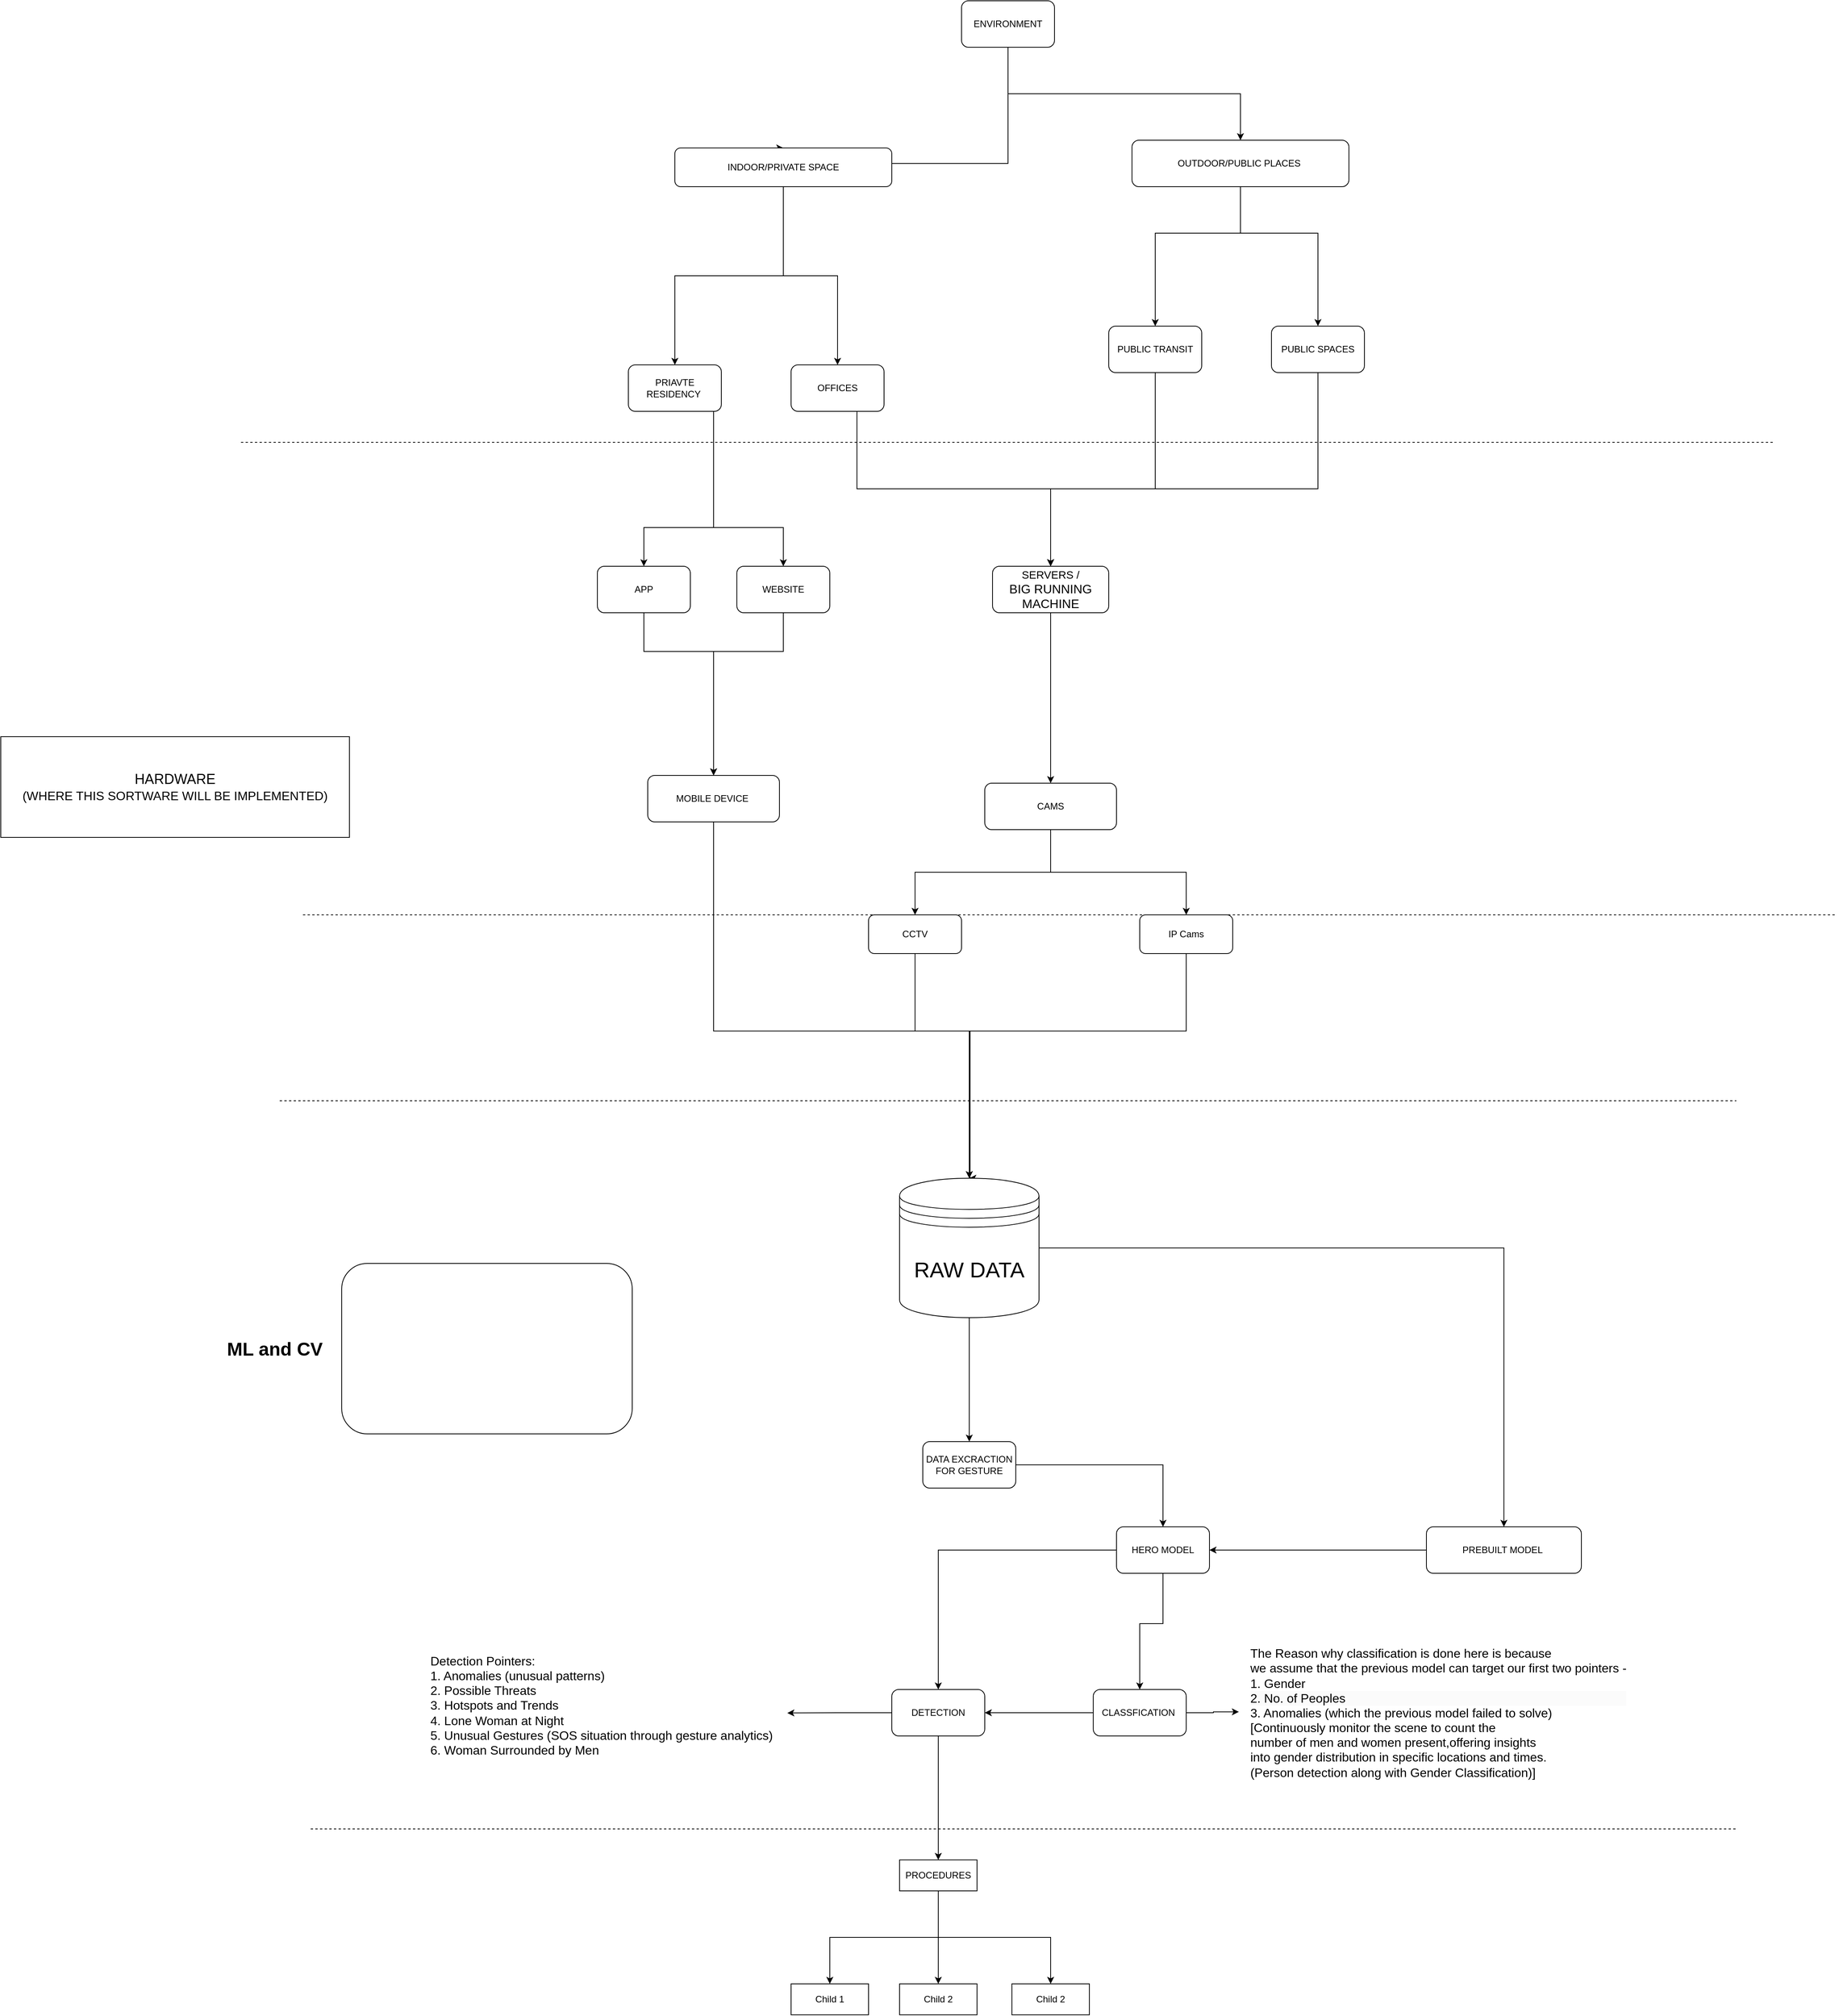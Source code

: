 <mxfile version="24.7.7">
  <diagram name="Page-1" id="oe9PQEnj7CZM9wompqn2">
    <mxGraphModel dx="5722" dy="238" grid="1" gridSize="10" guides="1" tooltips="1" connect="1" arrows="1" fold="1" page="1" pageScale="1" pageWidth="850" pageHeight="1100" math="0" shadow="0">
      <root>
        <mxCell id="0" />
        <mxCell id="1" parent="0" />
        <mxCell id="Kr9c1GuOgurX0YWUTEC0-3" style="edgeStyle=orthogonalEdgeStyle;rounded=0;orthogonalLoop=1;jettySize=auto;html=1;entryX=0.5;entryY=0;entryDx=0;entryDy=0;" parent="1" source="Kr9c1GuOgurX0YWUTEC0-5" target="Kr9c1GuOgurX0YWUTEC0-6" edge="1">
          <mxGeometry relative="1" as="geometry">
            <mxPoint x="-1790" y="1380" as="targetPoint" />
            <Array as="points">
              <mxPoint x="-1790" y="1350" />
              <mxPoint x="-2140" y="1350" />
            </Array>
          </mxGeometry>
        </mxCell>
        <mxCell id="Kr9c1GuOgurX0YWUTEC0-4" style="edgeStyle=orthogonalEdgeStyle;rounded=0;orthogonalLoop=1;jettySize=auto;html=1;exitX=1;exitY=0.5;exitDx=0;exitDy=0;entryX=0.5;entryY=0;entryDx=0;entryDy=0;" parent="1" source="Kr9c1GuOgurX0YWUTEC0-5" target="Kr9c1GuOgurX0YWUTEC0-8" edge="1">
          <mxGeometry relative="1" as="geometry">
            <Array as="points">
              <mxPoint x="-1790" y="1170" />
              <mxPoint x="-1790" y="1260" />
              <mxPoint x="-1490" y="1260" />
            </Array>
          </mxGeometry>
        </mxCell>
        <mxCell id="Kr9c1GuOgurX0YWUTEC0-5" value="ENVIRONMENT" style="rounded=1;whiteSpace=wrap;html=1;" parent="1" vertex="1">
          <mxGeometry x="-1850" y="1140" width="120" height="60" as="geometry" />
        </mxCell>
        <mxCell id="8AJmyJcuYFiKS0aLFWDZ-4" style="edgeStyle=orthogonalEdgeStyle;rounded=0;orthogonalLoop=1;jettySize=auto;html=1;entryX=0.5;entryY=0;entryDx=0;entryDy=0;" parent="1" source="Kr9c1GuOgurX0YWUTEC0-6" target="8AJmyJcuYFiKS0aLFWDZ-1" edge="1">
          <mxGeometry relative="1" as="geometry" />
        </mxCell>
        <mxCell id="8AJmyJcuYFiKS0aLFWDZ-5" style="edgeStyle=orthogonalEdgeStyle;rounded=0;orthogonalLoop=1;jettySize=auto;html=1;entryX=0.5;entryY=0;entryDx=0;entryDy=0;" parent="1" source="Kr9c1GuOgurX0YWUTEC0-6" target="8AJmyJcuYFiKS0aLFWDZ-2" edge="1">
          <mxGeometry relative="1" as="geometry" />
        </mxCell>
        <mxCell id="Kr9c1GuOgurX0YWUTEC0-6" value="INDOOR/PRIVATE SPACE" style="rounded=1;whiteSpace=wrap;html=1;" parent="1" vertex="1">
          <mxGeometry x="-2220" y="1330" width="280" height="50" as="geometry" />
        </mxCell>
        <mxCell id="Kr9c1GuOgurX0YWUTEC0-7" style="edgeStyle=orthogonalEdgeStyle;rounded=0;orthogonalLoop=1;jettySize=auto;html=1;entryX=0.5;entryY=0;entryDx=0;entryDy=0;exitX=0.5;exitY=1;exitDx=0;exitDy=0;" parent="1" source="Kr9c1GuOgurX0YWUTEC0-8" target="Kr9c1GuOgurX0YWUTEC0-9" edge="1">
          <mxGeometry relative="1" as="geometry">
            <mxPoint x="-1490" y="1440" as="sourcePoint" />
            <Array as="points">
              <mxPoint x="-1490" y="1440" />
              <mxPoint x="-1600" y="1440" />
            </Array>
          </mxGeometry>
        </mxCell>
        <mxCell id="Kr9c1GuOgurX0YWUTEC0-13" style="edgeStyle=orthogonalEdgeStyle;rounded=0;orthogonalLoop=1;jettySize=auto;html=1;entryX=0.5;entryY=0;entryDx=0;entryDy=0;" parent="1" source="Kr9c1GuOgurX0YWUTEC0-8" target="Kr9c1GuOgurX0YWUTEC0-10" edge="1">
          <mxGeometry relative="1" as="geometry">
            <mxPoint x="-1350" y="1490" as="targetPoint" />
            <Array as="points">
              <mxPoint x="-1490" y="1440" />
              <mxPoint x="-1390" y="1440" />
            </Array>
          </mxGeometry>
        </mxCell>
        <mxCell id="Kr9c1GuOgurX0YWUTEC0-8" value="OUTDOOR/PUBLIC PLACES&amp;nbsp;" style="rounded=1;whiteSpace=wrap;html=1;" parent="1" vertex="1">
          <mxGeometry x="-1630" y="1320" width="280" height="60" as="geometry" />
        </mxCell>
        <mxCell id="8jhD6OK0LzmyK6qxWqyf-7" style="edgeStyle=orthogonalEdgeStyle;rounded=0;orthogonalLoop=1;jettySize=auto;html=1;exitX=0.5;exitY=1;exitDx=0;exitDy=0;entryX=0.5;entryY=0;entryDx=0;entryDy=0;" parent="1" source="Kr9c1GuOgurX0YWUTEC0-9" target="Kr9c1GuOgurX0YWUTEC0-23" edge="1">
          <mxGeometry relative="1" as="geometry">
            <Array as="points">
              <mxPoint x="-1600" y="1770" />
              <mxPoint x="-1735" y="1770" />
            </Array>
          </mxGeometry>
        </mxCell>
        <mxCell id="Kr9c1GuOgurX0YWUTEC0-9" value="PUBLIC TRANSIT" style="rounded=1;whiteSpace=wrap;html=1;" parent="1" vertex="1">
          <mxGeometry x="-1660" y="1560" width="120" height="60" as="geometry" />
        </mxCell>
        <mxCell id="8jhD6OK0LzmyK6qxWqyf-9" style="edgeStyle=orthogonalEdgeStyle;rounded=0;orthogonalLoop=1;jettySize=auto;html=1;exitX=0.5;exitY=1;exitDx=0;exitDy=0;entryX=0.5;entryY=0;entryDx=0;entryDy=0;" parent="1" source="Kr9c1GuOgurX0YWUTEC0-10" target="Kr9c1GuOgurX0YWUTEC0-23" edge="1">
          <mxGeometry relative="1" as="geometry">
            <Array as="points">
              <mxPoint x="-1390" y="1770" />
              <mxPoint x="-1735" y="1770" />
            </Array>
          </mxGeometry>
        </mxCell>
        <mxCell id="Kr9c1GuOgurX0YWUTEC0-10" value="PUBLIC SPACES" style="rounded=1;whiteSpace=wrap;html=1;" parent="1" vertex="1">
          <mxGeometry x="-1450" y="1560" width="120" height="60" as="geometry" />
        </mxCell>
        <mxCell id="8jhD6OK0LzmyK6qxWqyf-13" style="edgeStyle=orthogonalEdgeStyle;rounded=0;orthogonalLoop=1;jettySize=auto;html=1;exitX=0.5;exitY=1;exitDx=0;exitDy=0;entryX=0.5;entryY=0;entryDx=0;entryDy=0;" parent="1" source="Kr9c1GuOgurX0YWUTEC0-19" target="Kr9c1GuOgurX0YWUTEC0-31" edge="1">
          <mxGeometry relative="1" as="geometry">
            <Array as="points">
              <mxPoint x="-2260" y="1980" />
              <mxPoint x="-2170" y="1980" />
            </Array>
          </mxGeometry>
        </mxCell>
        <mxCell id="Kr9c1GuOgurX0YWUTEC0-19" value="APP" style="rounded=1;whiteSpace=wrap;html=1;" parent="1" vertex="1">
          <mxGeometry x="-2320" y="1870" width="120" height="60" as="geometry" />
        </mxCell>
        <mxCell id="8jhD6OK0LzmyK6qxWqyf-3" style="edgeStyle=orthogonalEdgeStyle;rounded=0;orthogonalLoop=1;jettySize=auto;html=1;exitX=0.5;exitY=0;exitDx=0;exitDy=0;entryX=0.5;entryY=0;entryDx=0;entryDy=0;" parent="1" target="Kr9c1GuOgurX0YWUTEC0-20" edge="1">
          <mxGeometry relative="1" as="geometry">
            <mxPoint x="-2170" y="1620" as="sourcePoint" />
            <Array as="points">
              <mxPoint x="-2170" y="1820" />
              <mxPoint x="-2080" y="1820" />
            </Array>
          </mxGeometry>
        </mxCell>
        <mxCell id="8jhD6OK0LzmyK6qxWqyf-14" style="edgeStyle=orthogonalEdgeStyle;rounded=0;orthogonalLoop=1;jettySize=auto;html=1;exitX=0.5;exitY=1;exitDx=0;exitDy=0;" parent="1" source="Kr9c1GuOgurX0YWUTEC0-20" edge="1">
          <mxGeometry relative="1" as="geometry">
            <mxPoint x="-2170" y="2140" as="targetPoint" />
            <Array as="points">
              <mxPoint x="-2080" y="1980" />
              <mxPoint x="-2170" y="1980" />
            </Array>
          </mxGeometry>
        </mxCell>
        <mxCell id="Kr9c1GuOgurX0YWUTEC0-20" value="WEBSITE" style="rounded=1;whiteSpace=wrap;html=1;" parent="1" vertex="1">
          <mxGeometry x="-2140" y="1870" width="120" height="60" as="geometry" />
        </mxCell>
        <mxCell id="8jhD6OK0LzmyK6qxWqyf-15" style="edgeStyle=orthogonalEdgeStyle;rounded=0;orthogonalLoop=1;jettySize=auto;html=1;exitX=0.5;exitY=1;exitDx=0;exitDy=0;entryX=0.5;entryY=0;entryDx=0;entryDy=0;" parent="1" source="Kr9c1GuOgurX0YWUTEC0-23" target="Kr9c1GuOgurX0YWUTEC0-32" edge="1">
          <mxGeometry relative="1" as="geometry" />
        </mxCell>
        <mxCell id="Kr9c1GuOgurX0YWUTEC0-23" value="&lt;font style=&quot;font-size: 14px;&quot;&gt;SERVERS /&lt;/font&gt;&lt;div&gt;&lt;font size=&quot;3&quot;&gt;BIG RUNNING MACHINE&lt;/font&gt;&lt;/div&gt;" style="rounded=1;whiteSpace=wrap;html=1;" parent="1" vertex="1">
          <mxGeometry x="-1810" y="1870" width="150" height="60" as="geometry" />
        </mxCell>
        <mxCell id="Kr9c1GuOgurX0YWUTEC0-29" value="&lt;font style=&quot;font-size: 18px;&quot;&gt;HARDWARE&lt;/font&gt;&lt;div&gt;&lt;font size=&quot;3&quot;&gt;(WHERE THIS SORTWARE WILL BE IMPLEMENTED)&lt;/font&gt;&lt;/div&gt;" style="rounded=0;whiteSpace=wrap;html=1;" parent="1" vertex="1">
          <mxGeometry x="-3090" y="2090" width="450" height="130" as="geometry" />
        </mxCell>
        <mxCell id="8jhD6OK0LzmyK6qxWqyf-18" style="edgeStyle=orthogonalEdgeStyle;rounded=0;orthogonalLoop=1;jettySize=auto;html=1;exitX=0.5;exitY=1;exitDx=0;exitDy=0;entryX=0.5;entryY=0;entryDx=0;entryDy=0;" parent="1" source="Kr9c1GuOgurX0YWUTEC0-31" target="IYhzoumVv45daOD4Cr5G-8" edge="1">
          <mxGeometry relative="1" as="geometry">
            <mxPoint x="-1840" y="2610" as="targetPoint" />
            <Array as="points">
              <mxPoint x="-2170" y="2470" />
              <mxPoint x="-1839" y="2470" />
              <mxPoint x="-1839" y="2660" />
            </Array>
          </mxGeometry>
        </mxCell>
        <UserObject label="MOBILE DEVICE&amp;nbsp;" link="https://app.diagrams.net/#G1hdEMNKidhnLnF1znjMsi5eu5nBBJR7dO#%7B%22pageId%22%3A%220%22%7D" linkTarget="_blank" id="Kr9c1GuOgurX0YWUTEC0-31">
          <mxCell style="rounded=1;whiteSpace=wrap;html=1;" parent="1" vertex="1">
            <mxGeometry x="-2255" y="2140" width="170" height="60" as="geometry" />
          </mxCell>
        </UserObject>
        <mxCell id="8jhD6OK0LzmyK6qxWqyf-11" style="edgeStyle=orthogonalEdgeStyle;rounded=0;orthogonalLoop=1;jettySize=auto;html=1;exitX=0.5;exitY=1;exitDx=0;exitDy=0;entryX=0.5;entryY=0;entryDx=0;entryDy=0;" parent="1" source="Kr9c1GuOgurX0YWUTEC0-32" target="Kr9c1GuOgurX0YWUTEC0-36" edge="1">
          <mxGeometry relative="1" as="geometry" />
        </mxCell>
        <mxCell id="8jhD6OK0LzmyK6qxWqyf-12" style="edgeStyle=orthogonalEdgeStyle;rounded=0;orthogonalLoop=1;jettySize=auto;html=1;exitX=0.5;exitY=1;exitDx=0;exitDy=0;entryX=0.5;entryY=0;entryDx=0;entryDy=0;" parent="1" source="Kr9c1GuOgurX0YWUTEC0-32" target="8jhD6OK0LzmyK6qxWqyf-10" edge="1">
          <mxGeometry relative="1" as="geometry" />
        </mxCell>
        <mxCell id="Kr9c1GuOgurX0YWUTEC0-32" value="CAMS" style="rounded=1;whiteSpace=wrap;html=1;" parent="1" vertex="1">
          <mxGeometry x="-1820" y="2150" width="170" height="60" as="geometry" />
        </mxCell>
        <mxCell id="8jhD6OK0LzmyK6qxWqyf-17" style="edgeStyle=orthogonalEdgeStyle;rounded=0;orthogonalLoop=1;jettySize=auto;html=1;exitX=0.5;exitY=1;exitDx=0;exitDy=0;entryX=0.5;entryY=0;entryDx=0;entryDy=0;" parent="1" source="Kr9c1GuOgurX0YWUTEC0-36" target="IYhzoumVv45daOD4Cr5G-8" edge="1">
          <mxGeometry relative="1" as="geometry">
            <Array as="points">
              <mxPoint x="-1910" y="2470" />
              <mxPoint x="-1840" y="2470" />
            </Array>
          </mxGeometry>
        </mxCell>
        <mxCell id="Kr9c1GuOgurX0YWUTEC0-36" value="CCTV" style="rounded=1;whiteSpace=wrap;html=1;" parent="1" vertex="1">
          <mxGeometry x="-1970" y="2320" width="120" height="50" as="geometry" />
        </mxCell>
        <mxCell id="Kr9c1GuOgurX0YWUTEC0-49" style="edgeStyle=orthogonalEdgeStyle;rounded=0;orthogonalLoop=1;jettySize=auto;html=1;" parent="1" source="Kr9c1GuOgurX0YWUTEC0-42" edge="1">
          <mxGeometry relative="1" as="geometry">
            <mxPoint x="-1620" y="3320" as="targetPoint" />
            <Array as="points">
              <mxPoint x="-1590" y="3235" />
              <mxPoint x="-1620" y="3235" />
            </Array>
          </mxGeometry>
        </mxCell>
        <mxCell id="IYhzoumVv45daOD4Cr5G-6" style="edgeStyle=orthogonalEdgeStyle;rounded=0;orthogonalLoop=1;jettySize=auto;html=1;" parent="1" source="Kr9c1GuOgurX0YWUTEC0-42" target="IYhzoumVv45daOD4Cr5G-4" edge="1">
          <mxGeometry relative="1" as="geometry" />
        </mxCell>
        <mxCell id="Kr9c1GuOgurX0YWUTEC0-42" value="HERO MODEL" style="rounded=1;whiteSpace=wrap;html=1;" parent="1" vertex="1">
          <mxGeometry x="-1650" y="3110" width="120" height="60" as="geometry" />
        </mxCell>
        <mxCell id="Kr9c1GuOgurX0YWUTEC0-48" style="edgeStyle=orthogonalEdgeStyle;rounded=0;orthogonalLoop=1;jettySize=auto;html=1;" parent="1" source="Kr9c1GuOgurX0YWUTEC0-47" target="Kr9c1GuOgurX0YWUTEC0-42" edge="1">
          <mxGeometry relative="1" as="geometry" />
        </mxCell>
        <mxCell id="Kr9c1GuOgurX0YWUTEC0-47" value="PREBUILT MODEL&amp;nbsp;" style="rounded=1;whiteSpace=wrap;html=1;" parent="1" vertex="1">
          <mxGeometry x="-1250" y="3110" width="200" height="60" as="geometry" />
        </mxCell>
        <mxCell id="Kr9c1GuOgurX0YWUTEC0-50" value="CLASSFICATION&amp;nbsp;" style="rounded=1;whiteSpace=wrap;html=1;" parent="1" vertex="1">
          <mxGeometry x="-1680" y="3320" width="120" height="60" as="geometry" />
        </mxCell>
        <mxCell id="Kr9c1GuOgurX0YWUTEC0-51" value="&lt;br&gt;&lt;div&gt;&lt;br&gt;&lt;/div&gt;" style="text;html=1;align=center;verticalAlign=middle;resizable=0;points=[];autosize=1;strokeColor=none;fillColor=none;" parent="1" vertex="1">
          <mxGeometry x="-1445" y="3330" width="20" height="40" as="geometry" />
        </mxCell>
        <mxCell id="Kr9c1GuOgurX0YWUTEC0-53" value="&lt;div style=&quot;text-align: left; font-size: 16px;&quot;&gt;&lt;span style=&quot;background-color: initial;&quot;&gt;The Reason why classification is done here is because&amp;nbsp;&lt;/span&gt;&lt;br&gt;&lt;/div&gt;&lt;div style=&quot;font-size: 16px;&quot;&gt;&lt;div style=&quot;text-align: left;&quot;&gt;&lt;font style=&quot;font-size: 16px;&quot;&gt;we assume that the previous model can target our first two pointers -&lt;/font&gt;&lt;/div&gt;&lt;font style=&quot;forced-color-adjust: none; color: rgb(0, 0, 0); font-family: Helvetica; font-style: normal; font-variant-ligatures: normal; font-variant-caps: normal; font-weight: 400; letter-spacing: normal; orphans: 2; text-indent: 0px; text-transform: none; widows: 2; word-spacing: 0px; -webkit-text-stroke-width: 0px; white-space: nowrap; background-color: rgb(251, 251, 251); text-decoration-thickness: initial; text-decoration-style: initial; text-decoration-color: initial; font-size: 16px;&quot;&gt;&lt;div style=&quot;text-align: left;&quot;&gt;1. Gender&amp;nbsp;&lt;/div&gt;&lt;/font&gt;&lt;div style=&quot;text-align: left; forced-color-adjust: none; color: rgb(0, 0, 0); font-family: Helvetica; font-style: normal; font-variant-ligatures: normal; font-variant-caps: normal; font-weight: 400; letter-spacing: normal; orphans: 2; text-indent: 0px; text-transform: none; widows: 2; word-spacing: 0px; -webkit-text-stroke-width: 0px; white-space: nowrap; background-color: rgb(251, 251, 251); text-decoration-thickness: initial; text-decoration-style: initial; text-decoration-color: initial;&quot;&gt;&lt;font style=&quot;forced-color-adjust: none; font-size: 16px;&quot;&gt;2. No. of Peoples&lt;/font&gt;&lt;/div&gt;&lt;div style=&quot;text-align: left;&quot;&gt;&lt;font style=&quot;font-size: 16px;&quot;&gt;3. Anomalies (which the previous model failed to solve)&lt;/font&gt;&lt;/div&gt;&lt;div style=&quot;text-align: left;&quot;&gt;&lt;font style=&quot;font-size: 16px;&quot;&gt;[Continuously monitor the scene to count the &lt;br&gt;number of men and women present,offering insights&lt;br&gt;into gender distribution in specific locations and times. &lt;br&gt;(Person detection along with Gender Classification)]&lt;/font&gt;&lt;/div&gt;&lt;/div&gt;" style="text;html=1;align=center;verticalAlign=middle;resizable=0;points=[];autosize=1;strokeColor=none;fillColor=none;" parent="1" vertex="1">
          <mxGeometry x="-1490" y="3255" width="510" height="190" as="geometry" />
        </mxCell>
        <mxCell id="Kr9c1GuOgurX0YWUTEC0-55" style="edgeStyle=orthogonalEdgeStyle;rounded=0;orthogonalLoop=1;jettySize=auto;html=1;exitX=1;exitY=0.5;exitDx=0;exitDy=0;entryX=-0.004;entryY=0.494;entryDx=0;entryDy=0;entryPerimeter=0;" parent="1" source="Kr9c1GuOgurX0YWUTEC0-50" target="Kr9c1GuOgurX0YWUTEC0-53" edge="1">
          <mxGeometry relative="1" as="geometry" />
        </mxCell>
        <mxCell id="Kr9c1GuOgurX0YWUTEC0-63" style="edgeStyle=orthogonalEdgeStyle;rounded=0;orthogonalLoop=1;jettySize=auto;html=1;entryX=0.5;entryY=0;entryDx=0;entryDy=0;" parent="1" source="Kr9c1GuOgurX0YWUTEC0-61" target="Kr9c1GuOgurX0YWUTEC0-42" edge="1">
          <mxGeometry relative="1" as="geometry" />
        </mxCell>
        <mxCell id="Kr9c1GuOgurX0YWUTEC0-61" value="DATA EXCRACTION FOR GESTURE" style="rounded=1;whiteSpace=wrap;html=1;" parent="1" vertex="1">
          <mxGeometry x="-1900" y="3000" width="120" height="60" as="geometry" />
        </mxCell>
        <mxCell id="IYhzoumVv45daOD4Cr5G-3" style="edgeStyle=orthogonalEdgeStyle;rounded=0;orthogonalLoop=1;jettySize=auto;html=1;exitX=0.5;exitY=1;exitDx=0;exitDy=0;" parent="1" source="Kr9c1GuOgurX0YWUTEC0-61" target="Kr9c1GuOgurX0YWUTEC0-61" edge="1">
          <mxGeometry relative="1" as="geometry" />
        </mxCell>
        <mxCell id="IYhzoumVv45daOD4Cr5G-5" style="edgeStyle=orthogonalEdgeStyle;rounded=0;orthogonalLoop=1;jettySize=auto;html=1;" parent="1" source="Kr9c1GuOgurX0YWUTEC0-50" target="IYhzoumVv45daOD4Cr5G-4" edge="1">
          <mxGeometry relative="1" as="geometry" />
        </mxCell>
        <mxCell id="IYhzoumVv45daOD4Cr5G-32" style="edgeStyle=orthogonalEdgeStyle;rounded=0;orthogonalLoop=1;jettySize=auto;html=1;entryX=0.5;entryY=0;entryDx=0;entryDy=0;" parent="1" source="IYhzoumVv45daOD4Cr5G-4" target="IYhzoumVv45daOD4Cr5G-26" edge="1">
          <mxGeometry relative="1" as="geometry" />
        </mxCell>
        <mxCell id="IYhzoumVv45daOD4Cr5G-4" value="DETECTION" style="rounded=1;whiteSpace=wrap;html=1;" parent="1" vertex="1">
          <mxGeometry x="-1940" y="3320" width="120" height="60" as="geometry" />
        </mxCell>
        <mxCell id="IYhzoumVv45daOD4Cr5G-7" value="&lt;h1 style=&quot;margin-top: 0px;&quot;&gt;ML and CV&lt;/h1&gt;&lt;div&gt;&lt;br&gt;&lt;/div&gt;" style="text;html=1;whiteSpace=wrap;overflow=hidden;rounded=0;" parent="1" vertex="1">
          <mxGeometry x="-2800" y="2860" width="180" height="120" as="geometry" />
        </mxCell>
        <mxCell id="IYhzoumVv45daOD4Cr5G-10" style="edgeStyle=orthogonalEdgeStyle;rounded=0;orthogonalLoop=1;jettySize=auto;html=1;entryX=0.5;entryY=0;entryDx=0;entryDy=0;" parent="1" source="IYhzoumVv45daOD4Cr5G-8" target="Kr9c1GuOgurX0YWUTEC0-47" edge="1">
          <mxGeometry relative="1" as="geometry" />
        </mxCell>
        <mxCell id="IYhzoumVv45daOD4Cr5G-12" style="edgeStyle=orthogonalEdgeStyle;rounded=0;orthogonalLoop=1;jettySize=auto;html=1;entryX=0.5;entryY=0;entryDx=0;entryDy=0;" parent="1" source="IYhzoumVv45daOD4Cr5G-8" target="Kr9c1GuOgurX0YWUTEC0-61" edge="1">
          <mxGeometry relative="1" as="geometry" />
        </mxCell>
        <mxCell id="IYhzoumVv45daOD4Cr5G-8" value="&lt;font style=&quot;font-size: 28px;&quot;&gt;RAW DATA&lt;/font&gt;" style="shape=datastore;whiteSpace=wrap;html=1;" parent="1" vertex="1">
          <mxGeometry x="-1930" y="2660" width="180" height="180" as="geometry" />
        </mxCell>
        <mxCell id="IYhzoumVv45daOD4Cr5G-14" value="" style="endArrow=none;dashed=1;html=1;rounded=0;" parent="1" edge="1">
          <mxGeometry width="50" height="50" relative="1" as="geometry">
            <mxPoint x="-2730" y="2560" as="sourcePoint" />
            <mxPoint x="-850" y="2560" as="targetPoint" />
          </mxGeometry>
        </mxCell>
        <mxCell id="8jhD6OK0LzmyK6qxWqyf-23" style="edgeStyle=orthogonalEdgeStyle;rounded=0;orthogonalLoop=1;jettySize=auto;html=1;exitX=0.5;exitY=1;exitDx=0;exitDy=0;" parent="1" source="IYhzoumVv45daOD4Cr5G-26" target="8jhD6OK0LzmyK6qxWqyf-22" edge="1">
          <mxGeometry relative="1" as="geometry">
            <Array as="points">
              <mxPoint x="-1880" y="3640" />
              <mxPoint x="-1735" y="3640" />
            </Array>
          </mxGeometry>
        </mxCell>
        <mxCell id="8jhD6OK0LzmyK6qxWqyf-24" style="edgeStyle=orthogonalEdgeStyle;rounded=0;orthogonalLoop=1;jettySize=auto;html=1;exitX=0.5;exitY=1;exitDx=0;exitDy=0;entryX=0.5;entryY=0;entryDx=0;entryDy=0;" parent="1" source="IYhzoumVv45daOD4Cr5G-26" target="IYhzoumVv45daOD4Cr5G-27" edge="1">
          <mxGeometry relative="1" as="geometry" />
        </mxCell>
        <mxCell id="8jhD6OK0LzmyK6qxWqyf-25" style="edgeStyle=orthogonalEdgeStyle;rounded=0;orthogonalLoop=1;jettySize=auto;html=1;exitX=0.5;exitY=1;exitDx=0;exitDy=0;entryX=0.5;entryY=0;entryDx=0;entryDy=0;" parent="1" source="IYhzoumVv45daOD4Cr5G-26" target="IYhzoumVv45daOD4Cr5G-29" edge="1">
          <mxGeometry relative="1" as="geometry" />
        </mxCell>
        <mxCell id="IYhzoumVv45daOD4Cr5G-26" value="PROCEDURES" style="whiteSpace=wrap;html=1;" parent="1" vertex="1">
          <mxGeometry x="-1930" y="3540" width="100" height="40" as="geometry" />
        </mxCell>
        <mxCell id="IYhzoumVv45daOD4Cr5G-27" value="Child 1" style="whiteSpace=wrap;html=1;" parent="1" vertex="1">
          <mxGeometry x="-2070" y="3700" width="100" height="40" as="geometry" />
        </mxCell>
        <mxCell id="IYhzoumVv45daOD4Cr5G-29" value="Child 2" style="whiteSpace=wrap;html=1;" parent="1" vertex="1">
          <mxGeometry x="-1930" y="3700" width="100" height="40" as="geometry" />
        </mxCell>
        <mxCell id="8jhD6OK0LzmyK6qxWqyf-2" value="" style="edgeStyle=orthogonalEdgeStyle;rounded=0;orthogonalLoop=1;jettySize=auto;html=1;entryX=0.5;entryY=0;entryDx=0;entryDy=0;" parent="1" source="8AJmyJcuYFiKS0aLFWDZ-1" target="Kr9c1GuOgurX0YWUTEC0-19" edge="1">
          <mxGeometry relative="1" as="geometry">
            <mxPoint x="-1990" y="2020" as="targetPoint" />
            <Array as="points">
              <mxPoint x="-2170" y="1820" />
              <mxPoint x="-2260" y="1820" />
            </Array>
          </mxGeometry>
        </mxCell>
        <mxCell id="8AJmyJcuYFiKS0aLFWDZ-1" value="PRIAVTE RESIDENCY&amp;nbsp;" style="rounded=1;whiteSpace=wrap;html=1;" parent="1" vertex="1">
          <mxGeometry x="-2280" y="1610" width="120" height="60" as="geometry" />
        </mxCell>
        <mxCell id="8jhD6OK0LzmyK6qxWqyf-4" style="edgeStyle=orthogonalEdgeStyle;rounded=0;orthogonalLoop=1;jettySize=auto;html=1;exitX=0.5;exitY=1;exitDx=0;exitDy=0;entryX=0.5;entryY=0;entryDx=0;entryDy=0;" parent="1" source="8AJmyJcuYFiKS0aLFWDZ-2" target="Kr9c1GuOgurX0YWUTEC0-23" edge="1">
          <mxGeometry relative="1" as="geometry">
            <Array as="points">
              <mxPoint x="-1985" y="1770" />
              <mxPoint x="-1735" y="1770" />
            </Array>
          </mxGeometry>
        </mxCell>
        <mxCell id="8AJmyJcuYFiKS0aLFWDZ-2" value="OFFICES" style="rounded=1;whiteSpace=wrap;html=1;" parent="1" vertex="1">
          <mxGeometry x="-2070" y="1610" width="120" height="60" as="geometry" />
        </mxCell>
        <mxCell id="06BAhlFctzTFG3D3-_AC-18" value="" style="endArrow=none;dashed=1;html=1;rounded=0;" parent="1" edge="1">
          <mxGeometry width="50" height="50" relative="1" as="geometry">
            <mxPoint x="-2700" y="2320" as="sourcePoint" />
            <mxPoint x="-720" y="2320" as="targetPoint" />
          </mxGeometry>
        </mxCell>
        <mxCell id="06BAhlFctzTFG3D3-_AC-19" value="" style="endArrow=none;dashed=1;html=1;rounded=0;" parent="1" edge="1">
          <mxGeometry width="50" height="50" relative="1" as="geometry">
            <mxPoint x="-2780" y="1710" as="sourcePoint" />
            <mxPoint x="-800" y="1710" as="targetPoint" />
          </mxGeometry>
        </mxCell>
        <mxCell id="8jhD6OK0LzmyK6qxWqyf-19" style="edgeStyle=orthogonalEdgeStyle;rounded=0;orthogonalLoop=1;jettySize=auto;html=1;exitX=0.5;exitY=1;exitDx=0;exitDy=0;entryX=0.5;entryY=0;entryDx=0;entryDy=0;" parent="1" source="8jhD6OK0LzmyK6qxWqyf-10" target="IYhzoumVv45daOD4Cr5G-8" edge="1">
          <mxGeometry relative="1" as="geometry">
            <Array as="points">
              <mxPoint x="-1560" y="2470" />
              <mxPoint x="-1840" y="2470" />
            </Array>
          </mxGeometry>
        </mxCell>
        <mxCell id="8jhD6OK0LzmyK6qxWqyf-10" value="IP Cams" style="rounded=1;whiteSpace=wrap;html=1;" parent="1" vertex="1">
          <mxGeometry x="-1620" y="2320" width="120" height="50" as="geometry" />
        </mxCell>
        <mxCell id="8jhD6OK0LzmyK6qxWqyf-21" value="" style="endArrow=none;dashed=1;html=1;rounded=0;" parent="1" edge="1">
          <mxGeometry width="50" height="50" relative="1" as="geometry">
            <mxPoint x="-2690" y="3500" as="sourcePoint" />
            <mxPoint x="-850" y="3500" as="targetPoint" />
          </mxGeometry>
        </mxCell>
        <mxCell id="8jhD6OK0LzmyK6qxWqyf-22" value="Child 2" style="whiteSpace=wrap;html=1;" parent="1" vertex="1">
          <mxGeometry x="-1785" y="3700" width="100" height="40" as="geometry" />
        </mxCell>
        <mxCell id="yNzdIJ_sDfWuy56uchWX-1" value="&lt;div style=&quot;text-align: left; font-size: 16px;&quot;&gt;Detection Pointers:&lt;/div&gt;&lt;div style=&quot;text-align: left; font-size: 16px;&quot;&gt;1. Anomalies (unusual patterns)&lt;/div&gt;&lt;div style=&quot;text-align: left; font-size: 16px;&quot;&gt;2. Possible Threats&lt;/div&gt;&lt;div style=&quot;text-align: left; font-size: 16px;&quot;&gt;3. Hotspots and Trends&lt;/div&gt;&lt;div style=&quot;text-align: left; font-size: 16px;&quot;&gt;4. Lone Woman at Night&lt;/div&gt;&lt;div style=&quot;text-align: left; font-size: 16px;&quot;&gt;5. Unusual Gestures (SOS situation through gesture analytics)&lt;/div&gt;&lt;div style=&quot;text-align: left; font-size: 16px;&quot;&gt;6. Woman Surrounded by Men&lt;/div&gt;&lt;div style=&quot;text-align: left; font-size: 16px;&quot;&gt;&lt;br&gt;&lt;/div&gt;" style="text;html=1;align=center;verticalAlign=middle;resizable=0;points=[];autosize=1;strokeColor=none;fillColor=none;" vertex="1" parent="1">
          <mxGeometry x="-2550" y="3265" width="470" height="170" as="geometry" />
        </mxCell>
        <mxCell id="yNzdIJ_sDfWuy56uchWX-3" style="edgeStyle=orthogonalEdgeStyle;rounded=0;orthogonalLoop=1;jettySize=auto;html=1;exitX=0;exitY=0.5;exitDx=0;exitDy=0;entryX=1.011;entryY=0.502;entryDx=0;entryDy=0;entryPerimeter=0;" edge="1" parent="1" source="IYhzoumVv45daOD4Cr5G-4" target="yNzdIJ_sDfWuy56uchWX-1">
          <mxGeometry relative="1" as="geometry" />
        </mxCell>
        <mxCell id="yNzdIJ_sDfWuy56uchWX-4" value="" style="rounded=1;whiteSpace=wrap;html=1;" vertex="1" parent="1">
          <mxGeometry x="-2650" y="2770" width="375" height="220" as="geometry" />
        </mxCell>
      </root>
    </mxGraphModel>
  </diagram>
</mxfile>
